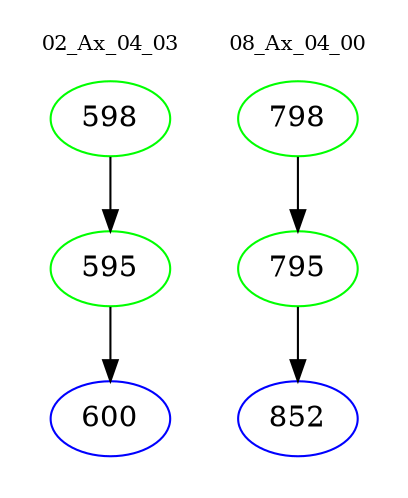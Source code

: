 digraph{
subgraph cluster_0 {
color = white
label = "02_Ax_04_03";
fontsize=10;
T0_598 [label="598", color="green"]
T0_598 -> T0_595 [color="black"]
T0_595 [label="595", color="green"]
T0_595 -> T0_600 [color="black"]
T0_600 [label="600", color="blue"]
}
subgraph cluster_1 {
color = white
label = "08_Ax_04_00";
fontsize=10;
T1_798 [label="798", color="green"]
T1_798 -> T1_795 [color="black"]
T1_795 [label="795", color="green"]
T1_795 -> T1_852 [color="black"]
T1_852 [label="852", color="blue"]
}
}

